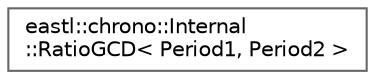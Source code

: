 digraph "类继承关系图"
{
 // LATEX_PDF_SIZE
  bgcolor="transparent";
  edge [fontname=Helvetica,fontsize=10,labelfontname=Helvetica,labelfontsize=10];
  node [fontname=Helvetica,fontsize=10,shape=box,height=0.2,width=0.4];
  rankdir="LR";
  Node0 [id="Node000000",label="eastl::chrono::Internal\l::RatioGCD\< Period1, Period2 \>",height=0.2,width=0.4,color="grey40", fillcolor="white", style="filled",URL="$structeastl_1_1chrono_1_1_internal_1_1_ratio_g_c_d.html",tooltip=" "];
}
